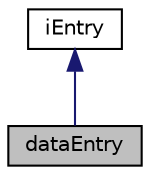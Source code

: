 digraph "dataEntry"
{
 // LATEX_PDF_SIZE
  edge [fontname="Helvetica",fontsize="10",labelfontname="Helvetica",labelfontsize="10"];
  node [fontname="Helvetica",fontsize="10",shape=record];
  Node1 [label="dataEntry",height=0.2,width=0.4,color="black", fillcolor="grey75", style="filled", fontcolor="black",tooltip="Data entry to be used in dictionries."];
  Node2 -> Node1 [dir="back",color="midnightblue",fontsize="10",style="solid",fontname="Helvetica"];
  Node2 [label="iEntry",height=0.2,width=0.4,color="black", fillcolor="white", style="filled",URL="$classpFlow_1_1iEntry.html",tooltip="Interface calss for data entry and dictionary"];
}
